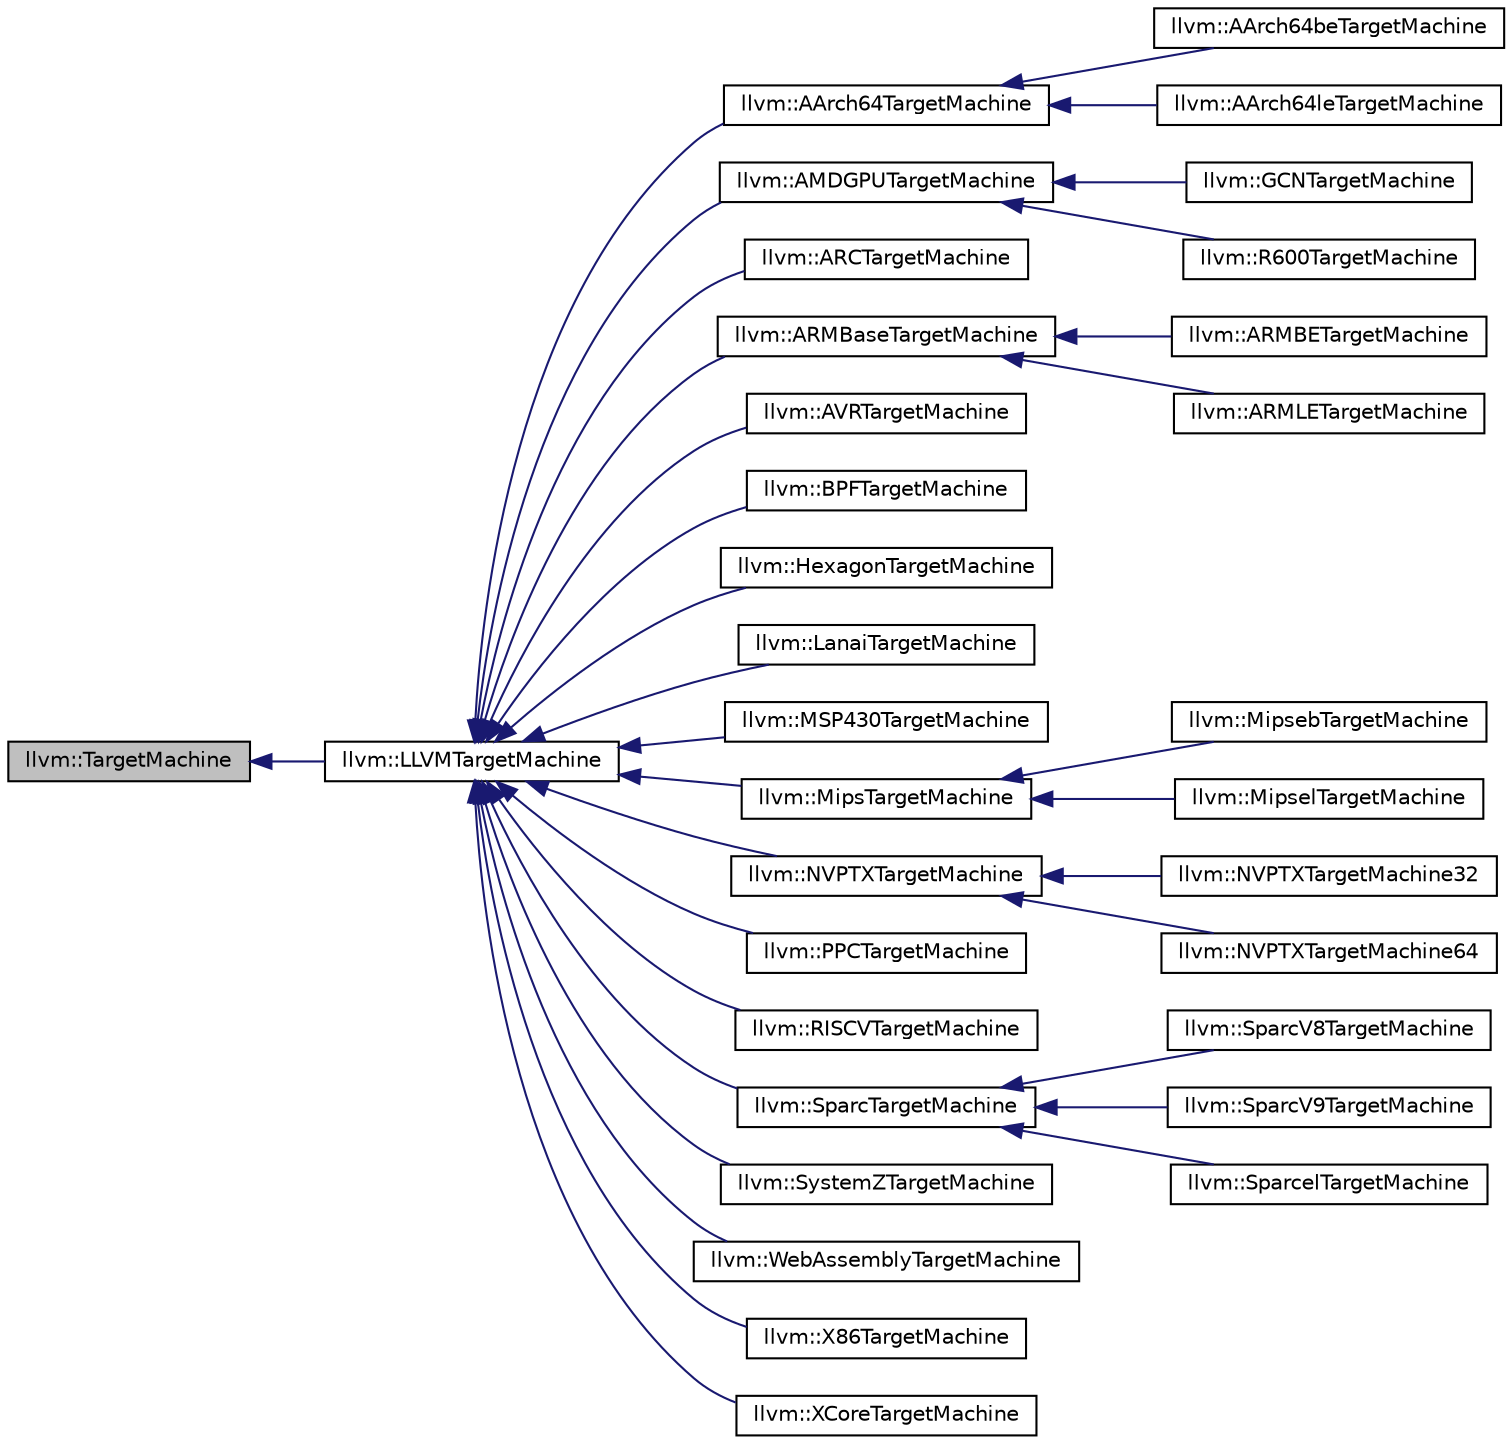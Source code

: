 digraph "llvm::TargetMachine"
{
 // LATEX_PDF_SIZE
  bgcolor="transparent";
  edge [fontname="Helvetica",fontsize="10",labelfontname="Helvetica",labelfontsize="10"];
  node [fontname="Helvetica",fontsize="10",shape="box"];
  rankdir="LR";
  Node1 [label="llvm::TargetMachine",height=0.2,width=0.4,color="black", fillcolor="grey75", style="filled", fontcolor="black",tooltip="Primary interface to the complete machine description for the target machine."];
  Node1 -> Node2 [dir="back",color="midnightblue",fontsize="10",style="solid",fontname="Helvetica"];
  Node2 [label="llvm::LLVMTargetMachine",height=0.2,width=0.4,color="black",URL="$classllvm_1_1LLVMTargetMachine.html",tooltip="This class describes a target machine that is implemented with the LLVM target-independent code gener..."];
  Node2 -> Node3 [dir="back",color="midnightblue",fontsize="10",style="solid",fontname="Helvetica"];
  Node3 [label="llvm::AArch64TargetMachine",height=0.2,width=0.4,color="black",URL="$classllvm_1_1AArch64TargetMachine.html",tooltip=" "];
  Node3 -> Node4 [dir="back",color="midnightblue",fontsize="10",style="solid",fontname="Helvetica"];
  Node4 [label="llvm::AArch64beTargetMachine",height=0.2,width=0.4,color="black",URL="$classllvm_1_1AArch64beTargetMachine.html",tooltip=" "];
  Node3 -> Node5 [dir="back",color="midnightblue",fontsize="10",style="solid",fontname="Helvetica"];
  Node5 [label="llvm::AArch64leTargetMachine",height=0.2,width=0.4,color="black",URL="$classllvm_1_1AArch64leTargetMachine.html",tooltip=" "];
  Node2 -> Node6 [dir="back",color="midnightblue",fontsize="10",style="solid",fontname="Helvetica"];
  Node6 [label="llvm::AMDGPUTargetMachine",height=0.2,width=0.4,color="black",URL="$classllvm_1_1AMDGPUTargetMachine.html",tooltip=" "];
  Node6 -> Node7 [dir="back",color="midnightblue",fontsize="10",style="solid",fontname="Helvetica"];
  Node7 [label="llvm::GCNTargetMachine",height=0.2,width=0.4,color="black",URL="$classllvm_1_1GCNTargetMachine.html",tooltip=" "];
  Node6 -> Node8 [dir="back",color="midnightblue",fontsize="10",style="solid",fontname="Helvetica"];
  Node8 [label="llvm::R600TargetMachine",height=0.2,width=0.4,color="black",URL="$classllvm_1_1R600TargetMachine.html",tooltip=" "];
  Node2 -> Node9 [dir="back",color="midnightblue",fontsize="10",style="solid",fontname="Helvetica"];
  Node9 [label="llvm::ARCTargetMachine",height=0.2,width=0.4,color="black",URL="$classllvm_1_1ARCTargetMachine.html",tooltip=" "];
  Node2 -> Node10 [dir="back",color="midnightblue",fontsize="10",style="solid",fontname="Helvetica"];
  Node10 [label="llvm::ARMBaseTargetMachine",height=0.2,width=0.4,color="black",URL="$classllvm_1_1ARMBaseTargetMachine.html",tooltip=" "];
  Node10 -> Node11 [dir="back",color="midnightblue",fontsize="10",style="solid",fontname="Helvetica"];
  Node11 [label="llvm::ARMBETargetMachine",height=0.2,width=0.4,color="black",URL="$classllvm_1_1ARMBETargetMachine.html",tooltip="ARM/Thumb big endian target machine."];
  Node10 -> Node12 [dir="back",color="midnightblue",fontsize="10",style="solid",fontname="Helvetica"];
  Node12 [label="llvm::ARMLETargetMachine",height=0.2,width=0.4,color="black",URL="$classllvm_1_1ARMLETargetMachine.html",tooltip="ARM/Thumb little endian target machine."];
  Node2 -> Node13 [dir="back",color="midnightblue",fontsize="10",style="solid",fontname="Helvetica"];
  Node13 [label="llvm::AVRTargetMachine",height=0.2,width=0.4,color="black",URL="$classllvm_1_1AVRTargetMachine.html",tooltip="A generic AVR implementation."];
  Node2 -> Node14 [dir="back",color="midnightblue",fontsize="10",style="solid",fontname="Helvetica"];
  Node14 [label="llvm::BPFTargetMachine",height=0.2,width=0.4,color="black",URL="$classllvm_1_1BPFTargetMachine.html",tooltip=" "];
  Node2 -> Node15 [dir="back",color="midnightblue",fontsize="10",style="solid",fontname="Helvetica"];
  Node15 [label="llvm::HexagonTargetMachine",height=0.2,width=0.4,color="black",URL="$classllvm_1_1HexagonTargetMachine.html",tooltip=" "];
  Node2 -> Node16 [dir="back",color="midnightblue",fontsize="10",style="solid",fontname="Helvetica"];
  Node16 [label="llvm::LanaiTargetMachine",height=0.2,width=0.4,color="black",URL="$classllvm_1_1LanaiTargetMachine.html",tooltip=" "];
  Node2 -> Node17 [dir="back",color="midnightblue",fontsize="10",style="solid",fontname="Helvetica"];
  Node17 [label="llvm::MSP430TargetMachine",height=0.2,width=0.4,color="black",URL="$classllvm_1_1MSP430TargetMachine.html",tooltip="MSP430TargetMachine."];
  Node2 -> Node18 [dir="back",color="midnightblue",fontsize="10",style="solid",fontname="Helvetica"];
  Node18 [label="llvm::MipsTargetMachine",height=0.2,width=0.4,color="black",URL="$classllvm_1_1MipsTargetMachine.html",tooltip=" "];
  Node18 -> Node19 [dir="back",color="midnightblue",fontsize="10",style="solid",fontname="Helvetica"];
  Node19 [label="llvm::MipsebTargetMachine",height=0.2,width=0.4,color="black",URL="$classllvm_1_1MipsebTargetMachine.html",tooltip="Mips32/64 big endian target machine."];
  Node18 -> Node20 [dir="back",color="midnightblue",fontsize="10",style="solid",fontname="Helvetica"];
  Node20 [label="llvm::MipselTargetMachine",height=0.2,width=0.4,color="black",URL="$classllvm_1_1MipselTargetMachine.html",tooltip="Mips32/64 little endian target machine."];
  Node2 -> Node21 [dir="back",color="midnightblue",fontsize="10",style="solid",fontname="Helvetica"];
  Node21 [label="llvm::NVPTXTargetMachine",height=0.2,width=0.4,color="black",URL="$classllvm_1_1NVPTXTargetMachine.html",tooltip="NVPTXTargetMachine."];
  Node21 -> Node22 [dir="back",color="midnightblue",fontsize="10",style="solid",fontname="Helvetica"];
  Node22 [label="llvm::NVPTXTargetMachine32",height=0.2,width=0.4,color="black",URL="$classllvm_1_1NVPTXTargetMachine32.html",tooltip=" "];
  Node21 -> Node23 [dir="back",color="midnightblue",fontsize="10",style="solid",fontname="Helvetica"];
  Node23 [label="llvm::NVPTXTargetMachine64",height=0.2,width=0.4,color="black",URL="$classllvm_1_1NVPTXTargetMachine64.html",tooltip=" "];
  Node2 -> Node24 [dir="back",color="midnightblue",fontsize="10",style="solid",fontname="Helvetica"];
  Node24 [label="llvm::PPCTargetMachine",height=0.2,width=0.4,color="black",URL="$classllvm_1_1PPCTargetMachine.html",tooltip="Common code between 32-bit and 64-bit PowerPC targets."];
  Node2 -> Node25 [dir="back",color="midnightblue",fontsize="10",style="solid",fontname="Helvetica"];
  Node25 [label="llvm::RISCVTargetMachine",height=0.2,width=0.4,color="black",URL="$classllvm_1_1RISCVTargetMachine.html",tooltip=" "];
  Node2 -> Node26 [dir="back",color="midnightblue",fontsize="10",style="solid",fontname="Helvetica"];
  Node26 [label="llvm::SparcTargetMachine",height=0.2,width=0.4,color="black",URL="$classllvm_1_1SparcTargetMachine.html",tooltip=" "];
  Node26 -> Node27 [dir="back",color="midnightblue",fontsize="10",style="solid",fontname="Helvetica"];
  Node27 [label="llvm::SparcV8TargetMachine",height=0.2,width=0.4,color="black",URL="$classllvm_1_1SparcV8TargetMachine.html",tooltip="Sparc 32-bit target machine."];
  Node26 -> Node28 [dir="back",color="midnightblue",fontsize="10",style="solid",fontname="Helvetica"];
  Node28 [label="llvm::SparcV9TargetMachine",height=0.2,width=0.4,color="black",URL="$classllvm_1_1SparcV9TargetMachine.html",tooltip="Sparc 64-bit target machine."];
  Node26 -> Node29 [dir="back",color="midnightblue",fontsize="10",style="solid",fontname="Helvetica"];
  Node29 [label="llvm::SparcelTargetMachine",height=0.2,width=0.4,color="black",URL="$classllvm_1_1SparcelTargetMachine.html",tooltip=" "];
  Node2 -> Node30 [dir="back",color="midnightblue",fontsize="10",style="solid",fontname="Helvetica"];
  Node30 [label="llvm::SystemZTargetMachine",height=0.2,width=0.4,color="black",URL="$classllvm_1_1SystemZTargetMachine.html",tooltip=" "];
  Node2 -> Node31 [dir="back",color="midnightblue",fontsize="10",style="solid",fontname="Helvetica"];
  Node31 [label="llvm::WebAssemblyTargetMachine",height=0.2,width=0.4,color="black",URL="$classllvm_1_1WebAssemblyTargetMachine.html",tooltip=" "];
  Node2 -> Node32 [dir="back",color="midnightblue",fontsize="10",style="solid",fontname="Helvetica"];
  Node32 [label="llvm::X86TargetMachine",height=0.2,width=0.4,color="black",URL="$classllvm_1_1X86TargetMachine.html",tooltip=" "];
  Node2 -> Node33 [dir="back",color="midnightblue",fontsize="10",style="solid",fontname="Helvetica"];
  Node33 [label="llvm::XCoreTargetMachine",height=0.2,width=0.4,color="black",URL="$classllvm_1_1XCoreTargetMachine.html",tooltip=" "];
}
